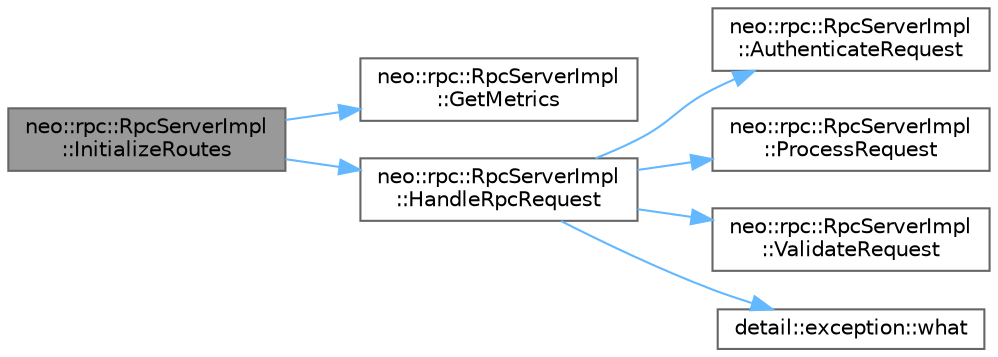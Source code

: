 digraph "neo::rpc::RpcServerImpl::InitializeRoutes"
{
 // LATEX_PDF_SIZE
  bgcolor="transparent";
  edge [fontname=Helvetica,fontsize=10,labelfontname=Helvetica,labelfontsize=10];
  node [fontname=Helvetica,fontsize=10,shape=box,height=0.2,width=0.4];
  rankdir="LR";
  Node1 [id="Node000001",label="neo::rpc::RpcServerImpl\l::InitializeRoutes",height=0.2,width=0.4,color="gray40", fillcolor="grey60", style="filled", fontcolor="black",tooltip=" "];
  Node1 -> Node2 [id="edge1_Node000001_Node000002",color="steelblue1",style="solid",tooltip=" "];
  Node2 [id="Node000002",label="neo::rpc::RpcServerImpl\l::GetMetrics",height=0.2,width=0.4,color="grey40", fillcolor="white", style="filled",URL="$classneo_1_1rpc_1_1_rpc_server_impl.html#a91f6328431c5d23a52babb07d110a8fc",tooltip=" "];
  Node1 -> Node3 [id="edge2_Node000001_Node000003",color="steelblue1",style="solid",tooltip=" "];
  Node3 [id="Node000003",label="neo::rpc::RpcServerImpl\l::HandleRpcRequest",height=0.2,width=0.4,color="grey40", fillcolor="white", style="filled",URL="$classneo_1_1rpc_1_1_rpc_server_impl.html#a60cdc5b1e5303496e4ee5ac7bbe806bc",tooltip=" "];
  Node3 -> Node4 [id="edge3_Node000003_Node000004",color="steelblue1",style="solid",tooltip=" "];
  Node4 [id="Node000004",label="neo::rpc::RpcServerImpl\l::AuthenticateRequest",height=0.2,width=0.4,color="grey40", fillcolor="white", style="filled",URL="$classneo_1_1rpc_1_1_rpc_server_impl.html#a45a376a70ccf3bc0f8ecf54d16b37f19",tooltip=" "];
  Node3 -> Node5 [id="edge4_Node000003_Node000005",color="steelblue1",style="solid",tooltip=" "];
  Node5 [id="Node000005",label="neo::rpc::RpcServerImpl\l::ProcessRequest",height=0.2,width=0.4,color="grey40", fillcolor="white", style="filled",URL="$classneo_1_1rpc_1_1_rpc_server_impl.html#a39ffe3c34e684c1fdf3a8bd2b41ea2c4",tooltip=" "];
  Node3 -> Node6 [id="edge5_Node000003_Node000006",color="steelblue1",style="solid",tooltip=" "];
  Node6 [id="Node000006",label="neo::rpc::RpcServerImpl\l::ValidateRequest",height=0.2,width=0.4,color="grey40", fillcolor="white", style="filled",URL="$classneo_1_1rpc_1_1_rpc_server_impl.html#a2d51ca3342879a7effd515e244dd6485",tooltip=" "];
  Node3 -> Node7 [id="edge6_Node000003_Node000007",color="steelblue1",style="solid",tooltip=" "];
  Node7 [id="Node000007",label="detail::exception::what",height=0.2,width=0.4,color="grey40", fillcolor="white", style="filled",URL="$classdetail_1_1exception.html#ae75d7315f5f2d85958da6d961375caf0",tooltip="returns the explanatory string"];
}
